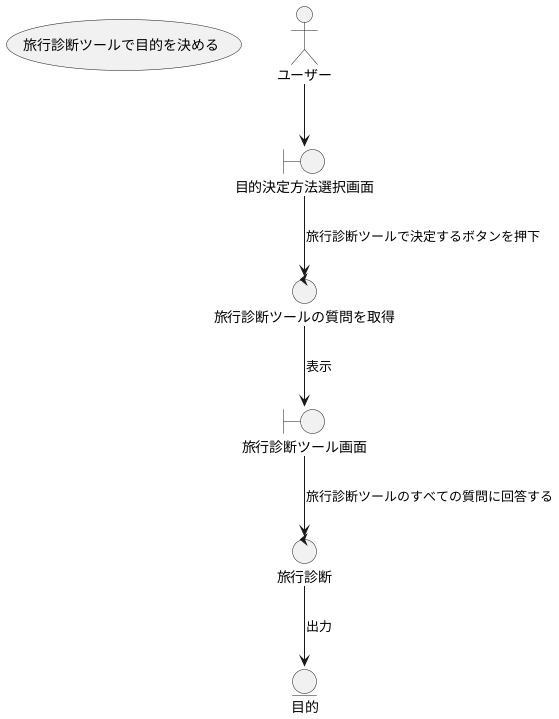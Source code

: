 @startuml

usecase 旅行診断ツールで目的を決める

actor ユーザー

boundary 目的決定方法選択画面
boundary 旅行診断ツール画面

control 旅行診断ツールの質問を取得
control 旅行診断

entity 目的

ユーザー --> 目的決定方法選択画面
目的決定方法選択画面 --> 旅行診断ツールの質問を取得 : 旅行診断ツールで決定するボタンを押下
旅行診断ツールの質問を取得 --> 旅行診断ツール画面 : 表示
旅行診断ツール画面 --> 旅行診断 : 旅行診断ツールのすべての質問に回答する
旅行診断 --> 目的 : 出力

@enduml